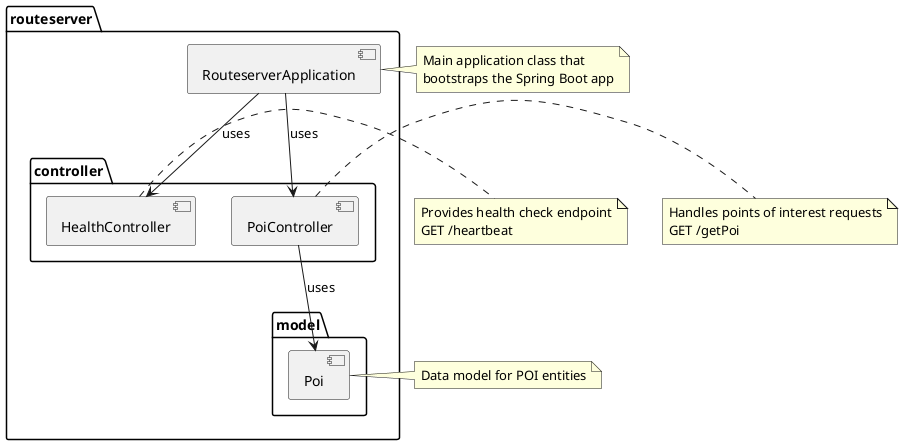 ....
@startuml routeserver
package "routeserver" {
  [RouteserverApplication] as app
  
  package "controller" {
    [HealthController] as health
    [PoiController] as poi
  }
  
  package "model" {
    [Poi] as poiModel
  }
  
  app --> health : uses
  app --> poi : uses
  poi --> poiModel : uses
}

note right of app
  Main application class that
  bootstraps the Spring Boot app
end note

note right of health
  Provides health check endpoint
  GET /heartbeat
end note

note right of poi
  Handles points of interest requests
  GET /getPoi
end note

note right of poiModel
  Data model for POI entities
end note
@enduml
....